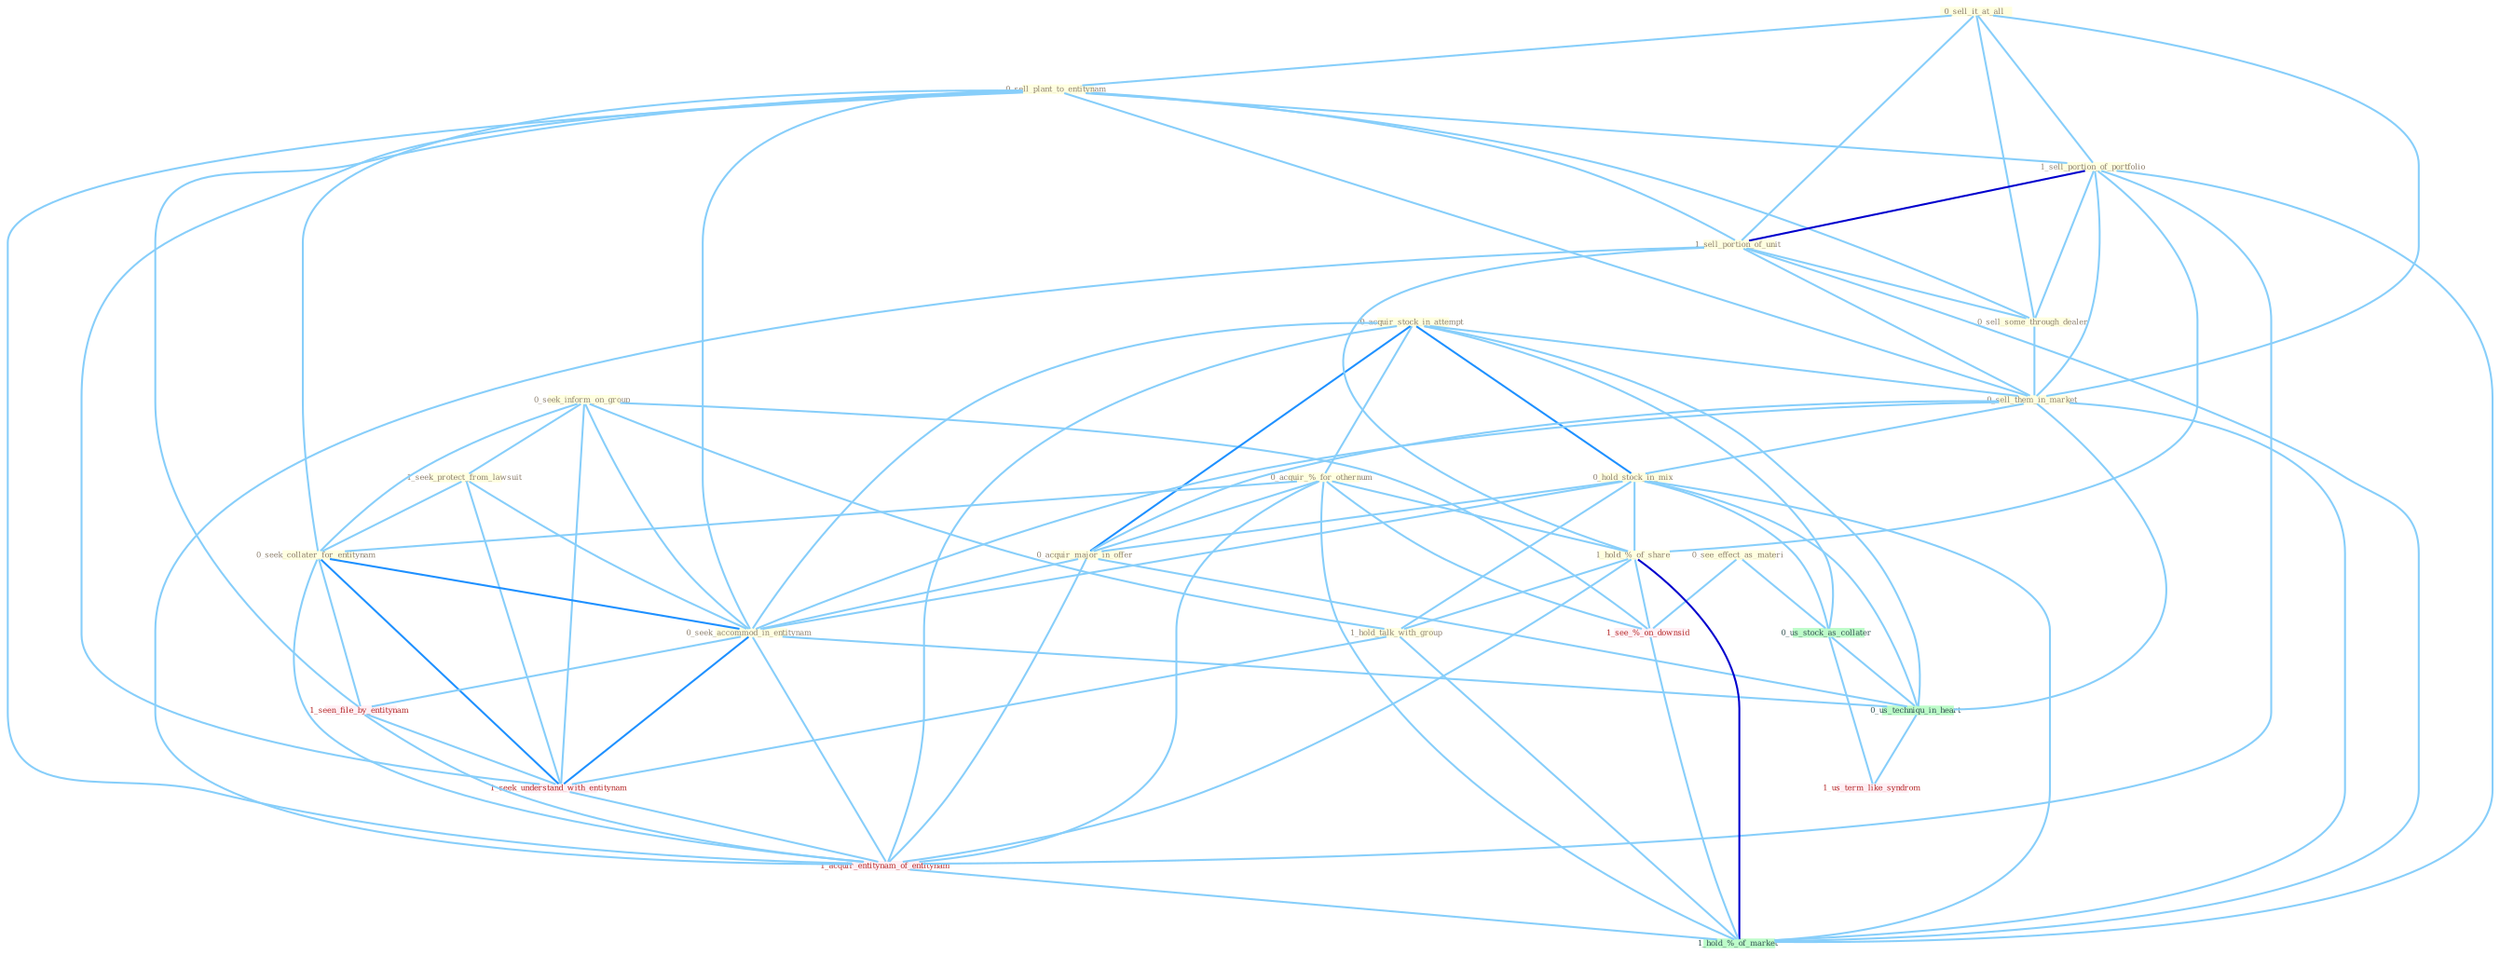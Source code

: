 Graph G{ 
    node
    [shape=polygon,style=filled,width=.5,height=.06,color="#BDFCC9",fixedsize=true,fontsize=4,
    fontcolor="#2f4f4f"];
    {node
    [color="#ffffe0", fontcolor="#8b7d6b"] "0_sell_it_at_all " "0_seek_inform_on_group " "0_sell_plant_to_entitynam " "0_acquir_stock_in_attempt " "0_acquir_%_for_othernum " "1_sell_portion_of_portfolio " "0_see_effect_as_materi " "1_seek_protect_from_lawsuit " "0_seek_collater_for_entitynam " "1_sell_portion_of_unit " "0_sell_some_through_dealer " "0_sell_them_in_market " "0_hold_stock_in_mix " "0_acquir_major_in_offer " "0_seek_accommod_in_entitynam " "1_hold_%_of_share " "1_hold_talk_with_group "}
{node [color="#fff0f5", fontcolor="#b22222"] "1_seen_file_by_entitynam " "1_seek_understand_with_entitynam " "1_acquir_entitynam_of_entitynam " "1_see_%_on_downsid " "1_us_term_like_syndrom "}
edge [color="#B0E2FF"];

	"0_sell_it_at_all " -- "0_sell_plant_to_entitynam " [w="1", color="#87cefa" ];
	"0_sell_it_at_all " -- "1_sell_portion_of_portfolio " [w="1", color="#87cefa" ];
	"0_sell_it_at_all " -- "1_sell_portion_of_unit " [w="1", color="#87cefa" ];
	"0_sell_it_at_all " -- "0_sell_some_through_dealer " [w="1", color="#87cefa" ];
	"0_sell_it_at_all " -- "0_sell_them_in_market " [w="1", color="#87cefa" ];
	"0_seek_inform_on_group " -- "1_seek_protect_from_lawsuit " [w="1", color="#87cefa" ];
	"0_seek_inform_on_group " -- "0_seek_collater_for_entitynam " [w="1", color="#87cefa" ];
	"0_seek_inform_on_group " -- "0_seek_accommod_in_entitynam " [w="1", color="#87cefa" ];
	"0_seek_inform_on_group " -- "1_hold_talk_with_group " [w="1", color="#87cefa" ];
	"0_seek_inform_on_group " -- "1_seek_understand_with_entitynam " [w="1", color="#87cefa" ];
	"0_seek_inform_on_group " -- "1_see_%_on_downsid " [w="1", color="#87cefa" ];
	"0_sell_plant_to_entitynam " -- "1_sell_portion_of_portfolio " [w="1", color="#87cefa" ];
	"0_sell_plant_to_entitynam " -- "0_seek_collater_for_entitynam " [w="1", color="#87cefa" ];
	"0_sell_plant_to_entitynam " -- "1_sell_portion_of_unit " [w="1", color="#87cefa" ];
	"0_sell_plant_to_entitynam " -- "0_sell_some_through_dealer " [w="1", color="#87cefa" ];
	"0_sell_plant_to_entitynam " -- "0_sell_them_in_market " [w="1", color="#87cefa" ];
	"0_sell_plant_to_entitynam " -- "0_seek_accommod_in_entitynam " [w="1", color="#87cefa" ];
	"0_sell_plant_to_entitynam " -- "1_seen_file_by_entitynam " [w="1", color="#87cefa" ];
	"0_sell_plant_to_entitynam " -- "1_seek_understand_with_entitynam " [w="1", color="#87cefa" ];
	"0_sell_plant_to_entitynam " -- "1_acquir_entitynam_of_entitynam " [w="1", color="#87cefa" ];
	"0_acquir_stock_in_attempt " -- "0_acquir_%_for_othernum " [w="1", color="#87cefa" ];
	"0_acquir_stock_in_attempt " -- "0_sell_them_in_market " [w="1", color="#87cefa" ];
	"0_acquir_stock_in_attempt " -- "0_hold_stock_in_mix " [w="2", color="#1e90ff" , len=0.8];
	"0_acquir_stock_in_attempt " -- "0_acquir_major_in_offer " [w="2", color="#1e90ff" , len=0.8];
	"0_acquir_stock_in_attempt " -- "0_seek_accommod_in_entitynam " [w="1", color="#87cefa" ];
	"0_acquir_stock_in_attempt " -- "0_us_stock_as_collater " [w="1", color="#87cefa" ];
	"0_acquir_stock_in_attempt " -- "1_acquir_entitynam_of_entitynam " [w="1", color="#87cefa" ];
	"0_acquir_stock_in_attempt " -- "0_us_techniqu_in_heart " [w="1", color="#87cefa" ];
	"0_acquir_%_for_othernum " -- "0_seek_collater_for_entitynam " [w="1", color="#87cefa" ];
	"0_acquir_%_for_othernum " -- "0_acquir_major_in_offer " [w="1", color="#87cefa" ];
	"0_acquir_%_for_othernum " -- "1_hold_%_of_share " [w="1", color="#87cefa" ];
	"0_acquir_%_for_othernum " -- "1_acquir_entitynam_of_entitynam " [w="1", color="#87cefa" ];
	"0_acquir_%_for_othernum " -- "1_see_%_on_downsid " [w="1", color="#87cefa" ];
	"0_acquir_%_for_othernum " -- "1_hold_%_of_market " [w="1", color="#87cefa" ];
	"1_sell_portion_of_portfolio " -- "1_sell_portion_of_unit " [w="3", color="#0000cd" , len=0.6];
	"1_sell_portion_of_portfolio " -- "0_sell_some_through_dealer " [w="1", color="#87cefa" ];
	"1_sell_portion_of_portfolio " -- "0_sell_them_in_market " [w="1", color="#87cefa" ];
	"1_sell_portion_of_portfolio " -- "1_hold_%_of_share " [w="1", color="#87cefa" ];
	"1_sell_portion_of_portfolio " -- "1_acquir_entitynam_of_entitynam " [w="1", color="#87cefa" ];
	"1_sell_portion_of_portfolio " -- "1_hold_%_of_market " [w="1", color="#87cefa" ];
	"0_see_effect_as_materi " -- "0_us_stock_as_collater " [w="1", color="#87cefa" ];
	"0_see_effect_as_materi " -- "1_see_%_on_downsid " [w="1", color="#87cefa" ];
	"1_seek_protect_from_lawsuit " -- "0_seek_collater_for_entitynam " [w="1", color="#87cefa" ];
	"1_seek_protect_from_lawsuit " -- "0_seek_accommod_in_entitynam " [w="1", color="#87cefa" ];
	"1_seek_protect_from_lawsuit " -- "1_seek_understand_with_entitynam " [w="1", color="#87cefa" ];
	"0_seek_collater_for_entitynam " -- "0_seek_accommod_in_entitynam " [w="2", color="#1e90ff" , len=0.8];
	"0_seek_collater_for_entitynam " -- "1_seen_file_by_entitynam " [w="1", color="#87cefa" ];
	"0_seek_collater_for_entitynam " -- "1_seek_understand_with_entitynam " [w="2", color="#1e90ff" , len=0.8];
	"0_seek_collater_for_entitynam " -- "1_acquir_entitynam_of_entitynam " [w="1", color="#87cefa" ];
	"1_sell_portion_of_unit " -- "0_sell_some_through_dealer " [w="1", color="#87cefa" ];
	"1_sell_portion_of_unit " -- "0_sell_them_in_market " [w="1", color="#87cefa" ];
	"1_sell_portion_of_unit " -- "1_hold_%_of_share " [w="1", color="#87cefa" ];
	"1_sell_portion_of_unit " -- "1_acquir_entitynam_of_entitynam " [w="1", color="#87cefa" ];
	"1_sell_portion_of_unit " -- "1_hold_%_of_market " [w="1", color="#87cefa" ];
	"0_sell_some_through_dealer " -- "0_sell_them_in_market " [w="1", color="#87cefa" ];
	"0_sell_them_in_market " -- "0_hold_stock_in_mix " [w="1", color="#87cefa" ];
	"0_sell_them_in_market " -- "0_acquir_major_in_offer " [w="1", color="#87cefa" ];
	"0_sell_them_in_market " -- "0_seek_accommod_in_entitynam " [w="1", color="#87cefa" ];
	"0_sell_them_in_market " -- "0_us_techniqu_in_heart " [w="1", color="#87cefa" ];
	"0_sell_them_in_market " -- "1_hold_%_of_market " [w="1", color="#87cefa" ];
	"0_hold_stock_in_mix " -- "0_acquir_major_in_offer " [w="1", color="#87cefa" ];
	"0_hold_stock_in_mix " -- "0_seek_accommod_in_entitynam " [w="1", color="#87cefa" ];
	"0_hold_stock_in_mix " -- "1_hold_%_of_share " [w="1", color="#87cefa" ];
	"0_hold_stock_in_mix " -- "1_hold_talk_with_group " [w="1", color="#87cefa" ];
	"0_hold_stock_in_mix " -- "0_us_stock_as_collater " [w="1", color="#87cefa" ];
	"0_hold_stock_in_mix " -- "0_us_techniqu_in_heart " [w="1", color="#87cefa" ];
	"0_hold_stock_in_mix " -- "1_hold_%_of_market " [w="1", color="#87cefa" ];
	"0_acquir_major_in_offer " -- "0_seek_accommod_in_entitynam " [w="1", color="#87cefa" ];
	"0_acquir_major_in_offer " -- "1_acquir_entitynam_of_entitynam " [w="1", color="#87cefa" ];
	"0_acquir_major_in_offer " -- "0_us_techniqu_in_heart " [w="1", color="#87cefa" ];
	"0_seek_accommod_in_entitynam " -- "1_seen_file_by_entitynam " [w="1", color="#87cefa" ];
	"0_seek_accommod_in_entitynam " -- "1_seek_understand_with_entitynam " [w="2", color="#1e90ff" , len=0.8];
	"0_seek_accommod_in_entitynam " -- "1_acquir_entitynam_of_entitynam " [w="1", color="#87cefa" ];
	"0_seek_accommod_in_entitynam " -- "0_us_techniqu_in_heart " [w="1", color="#87cefa" ];
	"1_hold_%_of_share " -- "1_hold_talk_with_group " [w="1", color="#87cefa" ];
	"1_hold_%_of_share " -- "1_acquir_entitynam_of_entitynam " [w="1", color="#87cefa" ];
	"1_hold_%_of_share " -- "1_see_%_on_downsid " [w="1", color="#87cefa" ];
	"1_hold_%_of_share " -- "1_hold_%_of_market " [w="3", color="#0000cd" , len=0.6];
	"1_hold_talk_with_group " -- "1_seek_understand_with_entitynam " [w="1", color="#87cefa" ];
	"1_hold_talk_with_group " -- "1_hold_%_of_market " [w="1", color="#87cefa" ];
	"1_seen_file_by_entitynam " -- "1_seek_understand_with_entitynam " [w="1", color="#87cefa" ];
	"1_seen_file_by_entitynam " -- "1_acquir_entitynam_of_entitynam " [w="1", color="#87cefa" ];
	"0_us_stock_as_collater " -- "0_us_techniqu_in_heart " [w="1", color="#87cefa" ];
	"0_us_stock_as_collater " -- "1_us_term_like_syndrom " [w="1", color="#87cefa" ];
	"1_seek_understand_with_entitynam " -- "1_acquir_entitynam_of_entitynam " [w="1", color="#87cefa" ];
	"1_acquir_entitynam_of_entitynam " -- "1_hold_%_of_market " [w="1", color="#87cefa" ];
	"0_us_techniqu_in_heart " -- "1_us_term_like_syndrom " [w="1", color="#87cefa" ];
	"1_see_%_on_downsid " -- "1_hold_%_of_market " [w="1", color="#87cefa" ];
}